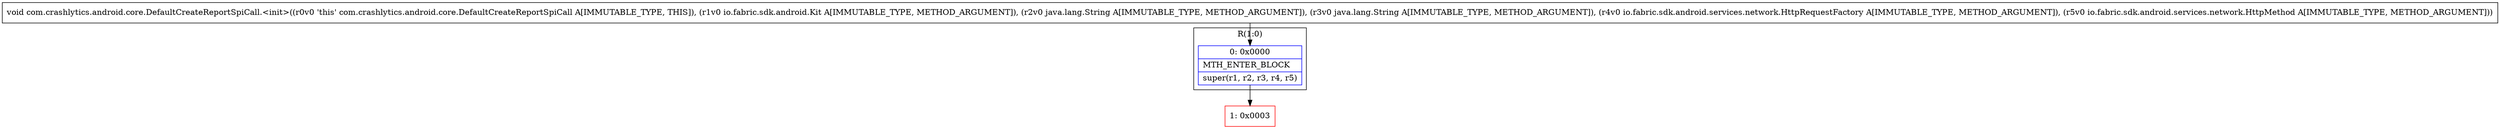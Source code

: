 digraph "CFG forcom.crashlytics.android.core.DefaultCreateReportSpiCall.\<init\>(Lio\/fabric\/sdk\/android\/Kit;Ljava\/lang\/String;Ljava\/lang\/String;Lio\/fabric\/sdk\/android\/services\/network\/HttpRequestFactory;Lio\/fabric\/sdk\/android\/services\/network\/HttpMethod;)V" {
subgraph cluster_Region_1115033854 {
label = "R(1:0)";
node [shape=record,color=blue];
Node_0 [shape=record,label="{0\:\ 0x0000|MTH_ENTER_BLOCK\l|super(r1, r2, r3, r4, r5)\l}"];
}
Node_1 [shape=record,color=red,label="{1\:\ 0x0003}"];
MethodNode[shape=record,label="{void com.crashlytics.android.core.DefaultCreateReportSpiCall.\<init\>((r0v0 'this' com.crashlytics.android.core.DefaultCreateReportSpiCall A[IMMUTABLE_TYPE, THIS]), (r1v0 io.fabric.sdk.android.Kit A[IMMUTABLE_TYPE, METHOD_ARGUMENT]), (r2v0 java.lang.String A[IMMUTABLE_TYPE, METHOD_ARGUMENT]), (r3v0 java.lang.String A[IMMUTABLE_TYPE, METHOD_ARGUMENT]), (r4v0 io.fabric.sdk.android.services.network.HttpRequestFactory A[IMMUTABLE_TYPE, METHOD_ARGUMENT]), (r5v0 io.fabric.sdk.android.services.network.HttpMethod A[IMMUTABLE_TYPE, METHOD_ARGUMENT])) }"];
MethodNode -> Node_0;
Node_0 -> Node_1;
}


